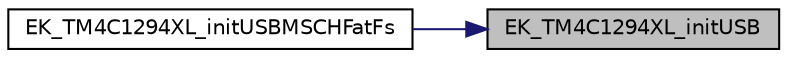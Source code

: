 digraph "EK_TM4C1294XL_initUSB"
{
 // LATEX_PDF_SIZE
  edge [fontname="Helvetica",fontsize="10",labelfontname="Helvetica",labelfontsize="10"];
  node [fontname="Helvetica",fontsize="10",shape=record];
  rankdir="RL";
  Node1 [label="EK_TM4C1294XL_initUSB",height=0.2,width=0.4,color="black", fillcolor="grey75", style="filled", fontcolor="black",tooltip="Initialize board specific USB settings."];
  Node1 -> Node2 [dir="back",color="midnightblue",fontsize="10",style="solid",fontname="Helvetica"];
  Node2 [label="EK_TM4C1294XL_initUSBMSCHFatFs",height=0.2,width=0.4,color="black", fillcolor="white", style="filled",URL="$_e_k___t_m4_c1294_x_l_8h.html#a8dcfc2ab3972a2750ef70512c8b41b71",tooltip="Initialize board specific USBMSCHFatFs settings."];
}
